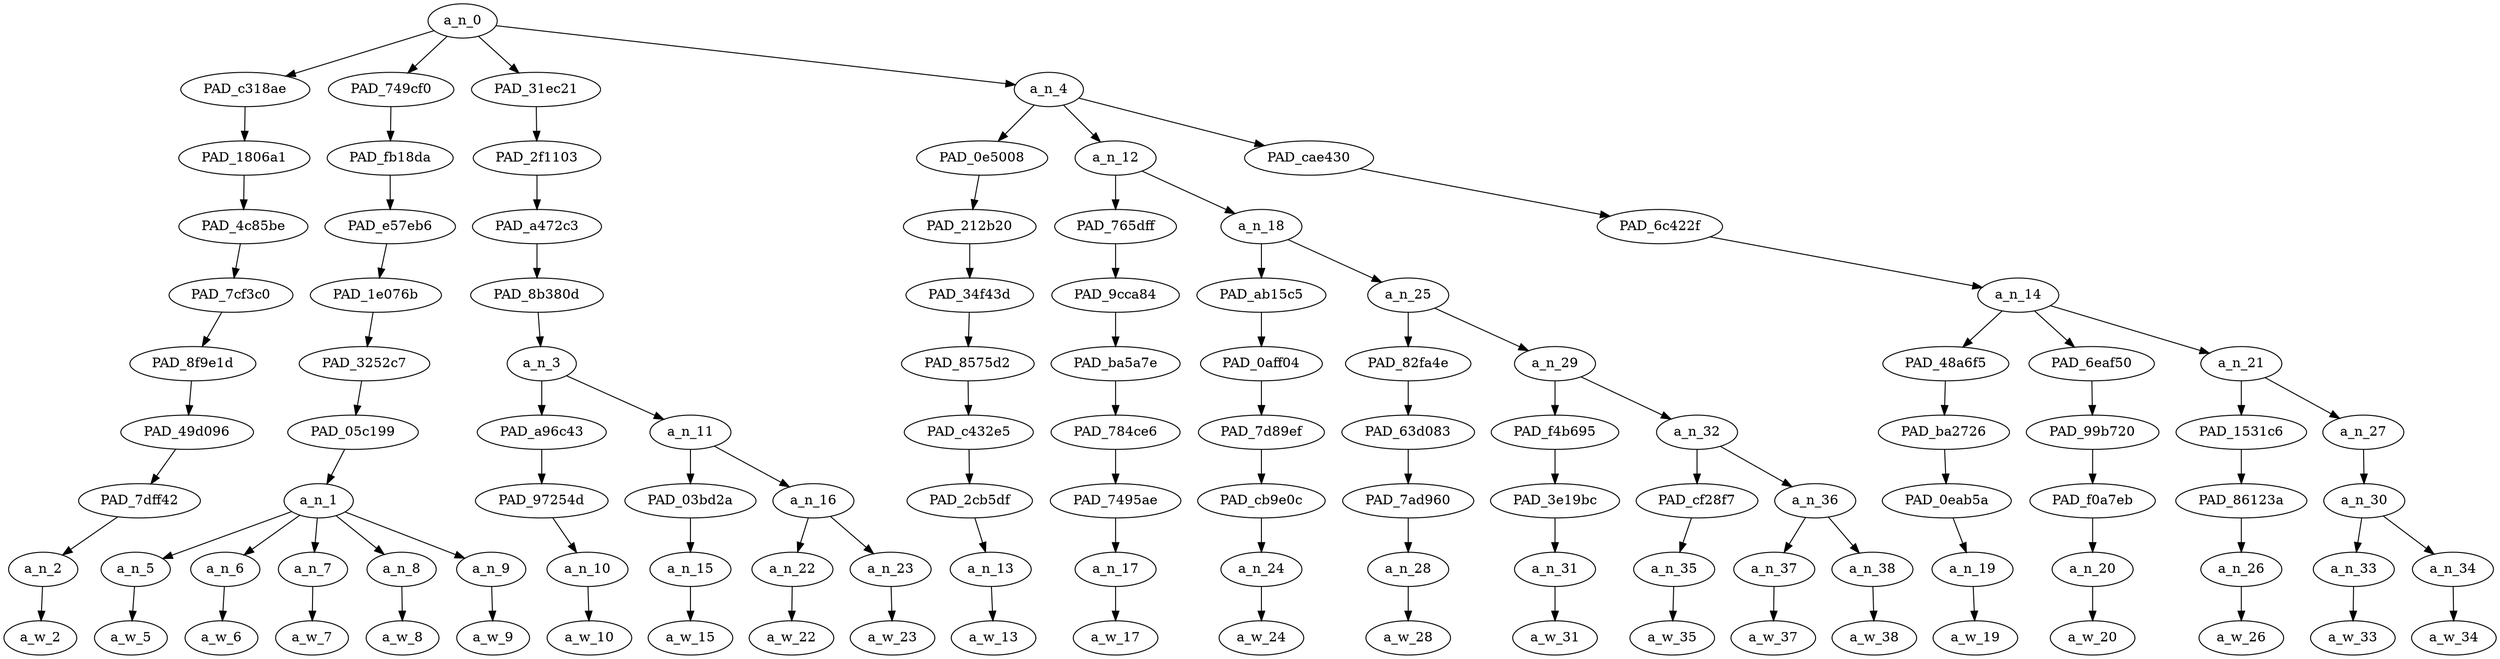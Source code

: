 strict digraph "" {
	a_n_0	[div_dir=1,
		index=0,
		level=9,
		pos="7.404947916666666,9!",
		text_span="[0, 1, 2, 3, 4, 5, 6, 7, 8, 9, 10, 11, 12, 13, 14, 15, 16, 17, 18, 19, 20, 21, 22]",
		value=0.99999999];
	PAD_c318ae	[div_dir=-1,
		index=1,
		level=8,
		pos="5.0,8!",
		text_span="[5]",
		value=0.01939543];
	a_n_0 -> PAD_c318ae;
	PAD_749cf0	[div_dir=1,
		index=0,
		level=8,
		pos="2.0,8!",
		text_span="[0, 1, 2, 3, 4]",
		value=0.17923425];
	a_n_0 -> PAD_749cf0;
	PAD_31ec21	[div_dir=-1,
		index=2,
		level=8,
		pos="6.875,8!",
		text_span="[6, 7, 8, 9]",
		value=0.17430162];
	a_n_0 -> PAD_31ec21;
	a_n_4	[div_dir=1,
		index=3,
		level=8,
		pos="15.744791666666666,8!",
		text_span="[10, 11, 12, 13, 14, 15, 16, 17, 18, 19, 20, 21, 22]",
		value=0.62692590];
	a_n_0 -> a_n_4;
	PAD_1806a1	[div_dir=-1,
		index=1,
		level=7,
		pos="5.0,7!",
		text_span="[5]",
		value=0.01939543];
	PAD_c318ae -> PAD_1806a1;
	PAD_4c85be	[div_dir=-1,
		index=1,
		level=6,
		pos="5.0,6!",
		text_span="[5]",
		value=0.01939543];
	PAD_1806a1 -> PAD_4c85be;
	PAD_7cf3c0	[div_dir=-1,
		index=1,
		level=5,
		pos="5.0,5!",
		text_span="[5]",
		value=0.01939543];
	PAD_4c85be -> PAD_7cf3c0;
	PAD_8f9e1d	[div_dir=-1,
		index=1,
		level=4,
		pos="5.0,4!",
		text_span="[5]",
		value=0.01939543];
	PAD_7cf3c0 -> PAD_8f9e1d;
	PAD_49d096	[div_dir=-1,
		index=1,
		level=3,
		pos="5.0,3!",
		text_span="[5]",
		value=0.01939543];
	PAD_8f9e1d -> PAD_49d096;
	PAD_7dff42	[div_dir=-1,
		index=1,
		level=2,
		pos="5.0,2!",
		text_span="[5]",
		value=0.01939543];
	PAD_49d096 -> PAD_7dff42;
	a_n_2	[div_dir=-1,
		index=5,
		level=1,
		pos="5.0,1!",
		text_span="[5]",
		value=0.01939543];
	PAD_7dff42 -> a_n_2;
	a_w_2	[div_dir=0,
		index=5,
		level=0,
		pos="5,0!",
		text_span="[5]",
		value=not];
	a_n_2 -> a_w_2;
	PAD_fb18da	[div_dir=1,
		index=0,
		level=7,
		pos="2.0,7!",
		text_span="[0, 1, 2, 3, 4]",
		value=0.17923425];
	PAD_749cf0 -> PAD_fb18da;
	PAD_e57eb6	[div_dir=1,
		index=0,
		level=6,
		pos="2.0,6!",
		text_span="[0, 1, 2, 3, 4]",
		value=0.17923425];
	PAD_fb18da -> PAD_e57eb6;
	PAD_1e076b	[div_dir=1,
		index=0,
		level=5,
		pos="2.0,5!",
		text_span="[0, 1, 2, 3, 4]",
		value=0.17923425];
	PAD_e57eb6 -> PAD_1e076b;
	PAD_3252c7	[div_dir=1,
		index=0,
		level=4,
		pos="2.0,4!",
		text_span="[0, 1, 2, 3, 4]",
		value=0.17923425];
	PAD_1e076b -> PAD_3252c7;
	PAD_05c199	[div_dir=1,
		index=0,
		level=3,
		pos="2.0,3!",
		text_span="[0, 1, 2, 3, 4]",
		value=0.17923425];
	PAD_3252c7 -> PAD_05c199;
	a_n_1	[div_dir=1,
		index=0,
		level=2,
		pos="2.0,2!",
		text_span="[0, 1, 2, 3, 4]",
		value=0.17923425];
	PAD_05c199 -> a_n_1;
	a_n_5	[div_dir=1,
		index=0,
		level=1,
		pos="0.0,1!",
		text_span="[0]",
		value=0.05845283];
	a_n_1 -> a_n_5;
	a_n_6	[div_dir=1,
		index=1,
		level=1,
		pos="1.0,1!",
		text_span="[1]",
		value=0.04038610];
	a_n_1 -> a_n_6;
	a_n_7	[div_dir=-1,
		index=2,
		level=1,
		pos="2.0,1!",
		text_span="[2]",
		value=0.02634719];
	a_n_1 -> a_n_7;
	a_n_8	[div_dir=-1,
		index=3,
		level=1,
		pos="3.0,1!",
		text_span="[3]",
		value=0.02801936];
	a_n_1 -> a_n_8;
	a_n_9	[div_dir=1,
		index=4,
		level=1,
		pos="4.0,1!",
		text_span="[4]",
		value=0.02599091];
	a_n_1 -> a_n_9;
	a_w_5	[div_dir=0,
		index=0,
		level=0,
		pos="0,0!",
		text_span="[0]",
		value="<user>"];
	a_n_5 -> a_w_5;
	a_w_6	[div_dir=0,
		index=1,
		level=0,
		pos="1,0!",
		text_span="[1]",
		value="<user>1"];
	a_n_6 -> a_w_6;
	a_w_7	[div_dir=0,
		index=2,
		level=0,
		pos="2,0!",
		text_span="[2]",
		value=i];
	a_n_7 -> a_w_7;
	a_w_8	[div_dir=0,
		index=3,
		level=0,
		pos="3,0!",
		text_span="[3]",
		value=’];
	a_n_8 -> a_w_8;
	a_w_9	[div_dir=0,
		index=4,
		level=0,
		pos="4,0!",
		text_span="[4]",
		value=m];
	a_n_9 -> a_w_9;
	PAD_2f1103	[div_dir=-1,
		index=2,
		level=7,
		pos="6.875,7!",
		text_span="[6, 7, 8, 9]",
		value=0.17430162];
	PAD_31ec21 -> PAD_2f1103;
	PAD_a472c3	[div_dir=-1,
		index=2,
		level=6,
		pos="6.875,6!",
		text_span="[6, 7, 8, 9]",
		value=0.17430162];
	PAD_2f1103 -> PAD_a472c3;
	PAD_8b380d	[div_dir=-1,
		index=2,
		level=5,
		pos="6.875,5!",
		text_span="[6, 7, 8, 9]",
		value=0.17430162];
	PAD_a472c3 -> PAD_8b380d;
	a_n_3	[div_dir=-1,
		index=2,
		level=4,
		pos="6.875,4!",
		text_span="[6, 7, 8, 9]",
		value=0.17430162];
	PAD_8b380d -> a_n_3;
	PAD_a96c43	[div_dir=1,
		index=2,
		level=3,
		pos="6.0,3!",
		text_span="[6]",
		value=0.02113824];
	a_n_3 -> PAD_a96c43;
	a_n_11	[div_dir=-1,
		index=3,
		level=3,
		pos="7.75,3!",
		text_span="[7, 8, 9]",
		value=0.15300061];
	a_n_3 -> a_n_11;
	PAD_97254d	[div_dir=1,
		index=2,
		level=2,
		pos="6.0,2!",
		text_span="[6]",
		value=0.02113824];
	PAD_a96c43 -> PAD_97254d;
	a_n_10	[div_dir=1,
		index=6,
		level=1,
		pos="6.0,1!",
		text_span="[6]",
		value=0.02113824];
	PAD_97254d -> a_n_10;
	a_w_10	[div_dir=0,
		index=6,
		level=0,
		pos="6,0!",
		text_span="[6]",
		value=on];
	a_n_10 -> a_w_10;
	PAD_03bd2a	[div_dir=1,
		index=3,
		level=2,
		pos="7.0,2!",
		text_span="[7]",
		value=0.02039881];
	a_n_11 -> PAD_03bd2a;
	a_n_16	[div_dir=-1,
		index=4,
		level=2,
		pos="8.5,2!",
		text_span="[8, 9]",
		value=0.13238872];
	a_n_11 -> a_n_16;
	a_n_15	[div_dir=1,
		index=7,
		level=1,
		pos="7.0,1!",
		text_span="[7]",
		value=0.02039881];
	PAD_03bd2a -> a_n_15;
	a_w_15	[div_dir=0,
		index=7,
		level=0,
		pos="7,0!",
		text_span="[7]",
		value=about];
	a_n_15 -> a_w_15;
	a_n_22	[div_dir=1,
		index=8,
		level=1,
		pos="8.0,1!",
		text_span="[8]",
		value=0.03527515];
	a_n_16 -> a_n_22;
	a_n_23	[div_dir=-1,
		index=9,
		level=1,
		pos="9.0,1!",
		text_span="[9]",
		value=0.09683627];
	a_n_16 -> a_n_23;
	a_w_22	[div_dir=0,
		index=8,
		level=0,
		pos="8,0!",
		text_span="[8]",
		value=your];
	a_n_22 -> a_w_22;
	a_w_23	[div_dir=0,
		index=9,
		level=0,
		pos="9,0!",
		text_span="[9]",
		value=beef];
	a_n_23 -> a_w_23;
	PAD_0e5008	[div_dir=1,
		index=4,
		level=7,
		pos="17.0,7!",
		text_span="[17]",
		value=0.01826538];
	a_n_4 -> PAD_0e5008;
	a_n_12	[div_dir=1,
		index=3,
		level=7,
		pos="10.984375,7!",
		text_span="[10, 11, 12, 13, 14, 15, 16]",
		value=0.48794616];
	a_n_4 -> a_n_12;
	PAD_cae430	[div_dir=-1,
		index=5,
		level=7,
		pos="19.25,7!",
		text_span="[18, 19, 20, 21, 22]",
		value=0.12048044];
	a_n_4 -> PAD_cae430;
	PAD_212b20	[div_dir=1,
		index=5,
		level=6,
		pos="17.0,6!",
		text_span="[17]",
		value=0.01826538];
	PAD_0e5008 -> PAD_212b20;
	PAD_34f43d	[div_dir=1,
		index=6,
		level=5,
		pos="17.0,5!",
		text_span="[17]",
		value=0.01826538];
	PAD_212b20 -> PAD_34f43d;
	PAD_8575d2	[div_dir=1,
		index=7,
		level=4,
		pos="17.0,4!",
		text_span="[17]",
		value=0.01826538];
	PAD_34f43d -> PAD_8575d2;
	PAD_c432e5	[div_dir=1,
		index=9,
		level=3,
		pos="17.0,3!",
		text_span="[17]",
		value=0.01826538];
	PAD_8575d2 -> PAD_c432e5;
	PAD_2cb5df	[div_dir=1,
		index=11,
		level=2,
		pos="17.0,2!",
		text_span="[17]",
		value=0.01826538];
	PAD_c432e5 -> PAD_2cb5df;
	a_n_13	[div_dir=1,
		index=17,
		level=1,
		pos="17.0,1!",
		text_span="[17]",
		value=0.01826538];
	PAD_2cb5df -> a_n_13;
	a_w_13	[div_dir=0,
		index=17,
		level=0,
		pos="17,0!",
		text_span="[17]",
		value=but];
	a_n_13 -> a_w_13;
	PAD_765dff	[div_dir=1,
		index=3,
		level=6,
		pos="10.0,6!",
		text_span="[10]",
		value=0.02672500];
	a_n_12 -> PAD_765dff;
	a_n_18	[div_dir=1,
		index=4,
		level=6,
		pos="11.96875,6!",
		text_span="[11, 12, 13, 14, 15, 16]",
		value=0.46088170];
	a_n_12 -> a_n_18;
	PAD_9cca84	[div_dir=1,
		index=3,
		level=5,
		pos="10.0,5!",
		text_span="[10]",
		value=0.02672500];
	PAD_765dff -> PAD_9cca84;
	PAD_ba5a7e	[div_dir=1,
		index=3,
		level=4,
		pos="10.0,4!",
		text_span="[10]",
		value=0.02672500];
	PAD_9cca84 -> PAD_ba5a7e;
	PAD_784ce6	[div_dir=1,
		index=4,
		level=3,
		pos="10.0,3!",
		text_span="[10]",
		value=0.02672500];
	PAD_ba5a7e -> PAD_784ce6;
	PAD_7495ae	[div_dir=1,
		index=5,
		level=2,
		pos="10.0,2!",
		text_span="[10]",
		value=0.02672500];
	PAD_784ce6 -> PAD_7495ae;
	a_n_17	[div_dir=1,
		index=10,
		level=1,
		pos="10.0,1!",
		text_span="[10]",
		value=0.02672500];
	PAD_7495ae -> a_n_17;
	a_w_17	[div_dir=0,
		index=10,
		level=0,
		pos="10,0!",
		text_span="[10]",
		value=i1];
	a_n_17 -> a_w_17;
	PAD_ab15c5	[div_dir=1,
		index=4,
		level=5,
		pos="11.0,5!",
		text_span="[11]",
		value=0.02062309];
	a_n_18 -> PAD_ab15c5;
	a_n_25	[div_dir=1,
		index=5,
		level=5,
		pos="12.9375,5!",
		text_span="[12, 13, 14, 15, 16]",
		value=0.43992839];
	a_n_18 -> a_n_25;
	PAD_0aff04	[div_dir=1,
		index=4,
		level=4,
		pos="11.0,4!",
		text_span="[11]",
		value=0.02062309];
	PAD_ab15c5 -> PAD_0aff04;
	PAD_7d89ef	[div_dir=1,
		index=5,
		level=3,
		pos="11.0,3!",
		text_span="[11]",
		value=0.02062309];
	PAD_0aff04 -> PAD_7d89ef;
	PAD_cb9e0c	[div_dir=1,
		index=6,
		level=2,
		pos="11.0,2!",
		text_span="[11]",
		value=0.02062309];
	PAD_7d89ef -> PAD_cb9e0c;
	a_n_24	[div_dir=1,
		index=11,
		level=1,
		pos="11.0,1!",
		text_span="[11]",
		value=0.02062309];
	PAD_cb9e0c -> a_n_24;
	a_w_24	[div_dir=0,
		index=11,
		level=0,
		pos="11,0!",
		text_span="[11]",
		value=was];
	a_n_24 -> a_w_24;
	PAD_82fa4e	[div_dir=1,
		index=5,
		level=4,
		pos="12.0,4!",
		text_span="[12]",
		value=0.02382903];
	a_n_25 -> PAD_82fa4e;
	a_n_29	[div_dir=1,
		index=6,
		level=4,
		pos="13.875,4!",
		text_span="[13, 14, 15, 16]",
		value=0.41578829];
	a_n_25 -> a_n_29;
	PAD_63d083	[div_dir=1,
		index=6,
		level=3,
		pos="12.0,3!",
		text_span="[12]",
		value=0.02382903];
	PAD_82fa4e -> PAD_63d083;
	PAD_7ad960	[div_dir=1,
		index=7,
		level=2,
		pos="12.0,2!",
		text_span="[12]",
		value=0.02382903];
	PAD_63d083 -> PAD_7ad960;
	a_n_28	[div_dir=1,
		index=12,
		level=1,
		pos="12.0,1!",
		text_span="[12]",
		value=0.02382903];
	PAD_7ad960 -> a_n_28;
	a_w_28	[div_dir=0,
		index=12,
		level=0,
		pos="12,0!",
		text_span="[12]",
		value=talking];
	a_n_28 -> a_w_28;
	PAD_f4b695	[div_dir=1,
		index=7,
		level=3,
		pos="13.0,3!",
		text_span="[13]",
		value=0.02347435];
	a_n_29 -> PAD_f4b695;
	a_n_32	[div_dir=1,
		index=8,
		level=3,
		pos="14.75,3!",
		text_span="[14, 15, 16]",
		value=0.39203057];
	a_n_29 -> a_n_32;
	PAD_3e19bc	[div_dir=1,
		index=8,
		level=2,
		pos="13.0,2!",
		text_span="[13]",
		value=0.02347435];
	PAD_f4b695 -> PAD_3e19bc;
	a_n_31	[div_dir=1,
		index=13,
		level=1,
		pos="13.0,1!",
		text_span="[13]",
		value=0.02347435];
	PAD_3e19bc -> a_n_31;
	a_w_31	[div_dir=0,
		index=13,
		level=0,
		pos="13,0!",
		text_span="[13]",
		value=about1];
	a_n_31 -> a_w_31;
	PAD_cf28f7	[div_dir=1,
		index=9,
		level=2,
		pos="14.0,2!",
		text_span="[14]",
		value=0.24864356];
	a_n_32 -> PAD_cf28f7;
	a_n_36	[div_dir=1,
		index=10,
		level=2,
		pos="15.5,2!",
		text_span="[15, 16]",
		value=0.14315041];
	a_n_32 -> a_n_36;
	a_n_35	[div_dir=1,
		index=14,
		level=1,
		pos="14.0,1!",
		text_span="[14]",
		value=0.24864356];
	PAD_cf28f7 -> a_n_35;
	a_w_35	[div_dir=0,
		index=14,
		level=0,
		pos="14,0!",
		text_span="[14]",
		value=calyko];
	a_n_35 -> a_w_35;
	a_n_37	[div_dir=1,
		index=15,
		level=1,
		pos="15.0,1!",
		text_span="[15]",
		value=0.03313660];
	a_n_36 -> a_n_37;
	a_n_38	[div_dir=-1,
		index=16,
		level=1,
		pos="16.0,1!",
		text_span="[16]",
		value=0.10998423];
	a_n_36 -> a_n_38;
	a_w_37	[div_dir=0,
		index=15,
		level=0,
		pos="15,0!",
		text_span="[15]",
		value=being];
	a_n_37 -> a_w_37;
	a_w_38	[div_dir=0,
		index=16,
		level=0,
		pos="16,0!",
		text_span="[16]",
		value=retarded];
	a_n_38 -> a_w_38;
	PAD_6c422f	[div_dir=-1,
		index=6,
		level=6,
		pos="19.25,6!",
		text_span="[18, 19, 20, 21, 22]",
		value=0.12048044];
	PAD_cae430 -> PAD_6c422f;
	a_n_14	[div_dir=-1,
		index=7,
		level=5,
		pos="19.25,5!",
		text_span="[18, 19, 20, 21, 22]",
		value=0.12048044];
	PAD_6c422f -> a_n_14;
	PAD_48a6f5	[div_dir=-1,
		index=8,
		level=4,
		pos="18.0,4!",
		text_span="[18]",
		value=0.02743594];
	a_n_14 -> PAD_48a6f5;
	PAD_6eaf50	[div_dir=1,
		index=9,
		level=4,
		pos="19.0,4!",
		text_span="[19]",
		value=0.01848883];
	a_n_14 -> PAD_6eaf50;
	a_n_21	[div_dir=-1,
		index=10,
		level=4,
		pos="20.75,4!",
		text_span="[20, 21, 22]",
		value=0.07446154];
	a_n_14 -> a_n_21;
	PAD_ba2726	[div_dir=-1,
		index=10,
		level=3,
		pos="18.0,3!",
		text_span="[18]",
		value=0.02743594];
	PAD_48a6f5 -> PAD_ba2726;
	PAD_0eab5a	[div_dir=-1,
		index=12,
		level=2,
		pos="18.0,2!",
		text_span="[18]",
		value=0.02743594];
	PAD_ba2726 -> PAD_0eab5a;
	a_n_19	[div_dir=-1,
		index=18,
		level=1,
		pos="18.0,1!",
		text_span="[18]",
		value=0.02743594];
	PAD_0eab5a -> a_n_19;
	a_w_19	[div_dir=0,
		index=18,
		level=0,
		pos="18,0!",
		text_span="[18]",
		value=yours];
	a_n_19 -> a_w_19;
	PAD_99b720	[div_dir=1,
		index=11,
		level=3,
		pos="19.0,3!",
		text_span="[19]",
		value=0.01848883];
	PAD_6eaf50 -> PAD_99b720;
	PAD_f0a7eb	[div_dir=1,
		index=13,
		level=2,
		pos="19.0,2!",
		text_span="[19]",
		value=0.01848883];
	PAD_99b720 -> PAD_f0a7eb;
	a_n_20	[div_dir=1,
		index=19,
		level=1,
		pos="19.0,1!",
		text_span="[19]",
		value=0.01848883];
	PAD_f0a7eb -> a_n_20;
	a_w_20	[div_dir=0,
		index=19,
		level=0,
		pos="19,0!",
		text_span="[19]",
		value=also];
	a_n_20 -> a_w_20;
	PAD_1531c6	[div_dir=-1,
		index=12,
		level=3,
		pos="20.0,3!",
		text_span="[20]",
		value=0.02336662];
	a_n_21 -> PAD_1531c6;
	a_n_27	[div_dir=-1,
		index=13,
		level=3,
		pos="21.5,3!",
		text_span="[21, 22]",
		value=0.05096575];
	a_n_21 -> a_n_27;
	PAD_86123a	[div_dir=-1,
		index=14,
		level=2,
		pos="20.0,2!",
		text_span="[20]",
		value=0.02336662];
	PAD_1531c6 -> PAD_86123a;
	a_n_26	[div_dir=-1,
		index=20,
		level=1,
		pos="20.0,1!",
		text_span="[20]",
		value=0.02336662];
	PAD_86123a -> a_n_26;
	a_w_26	[div_dir=0,
		index=20,
		level=0,
		pos="20,0!",
		text_span="[20]",
		value=needs];
	a_n_26 -> a_w_26;
	a_n_30	[div_dir=-1,
		index=15,
		level=2,
		pos="21.5,2!",
		text_span="[21, 22]",
		value=0.05087266];
	a_n_27 -> a_n_30;
	a_n_33	[div_dir=1,
		index=21,
		level=1,
		pos="21.0,1!",
		text_span="[21]",
		value=0.01746544];
	a_n_30 -> a_n_33;
	a_n_34	[div_dir=-1,
		index=22,
		level=1,
		pos="22.0,1!",
		text_span="[22]",
		value=0.03331414];
	a_n_30 -> a_n_34;
	a_w_33	[div_dir=0,
		index=21,
		level=0,
		pos="21,0!",
		text_span="[21]",
		value=to];
	a_n_33 -> a_w_33;
	a_w_34	[div_dir=0,
		index=22,
		level=0,
		pos="22,0!",
		text_span="[22]",
		value=stop];
	a_n_34 -> a_w_34;
}
